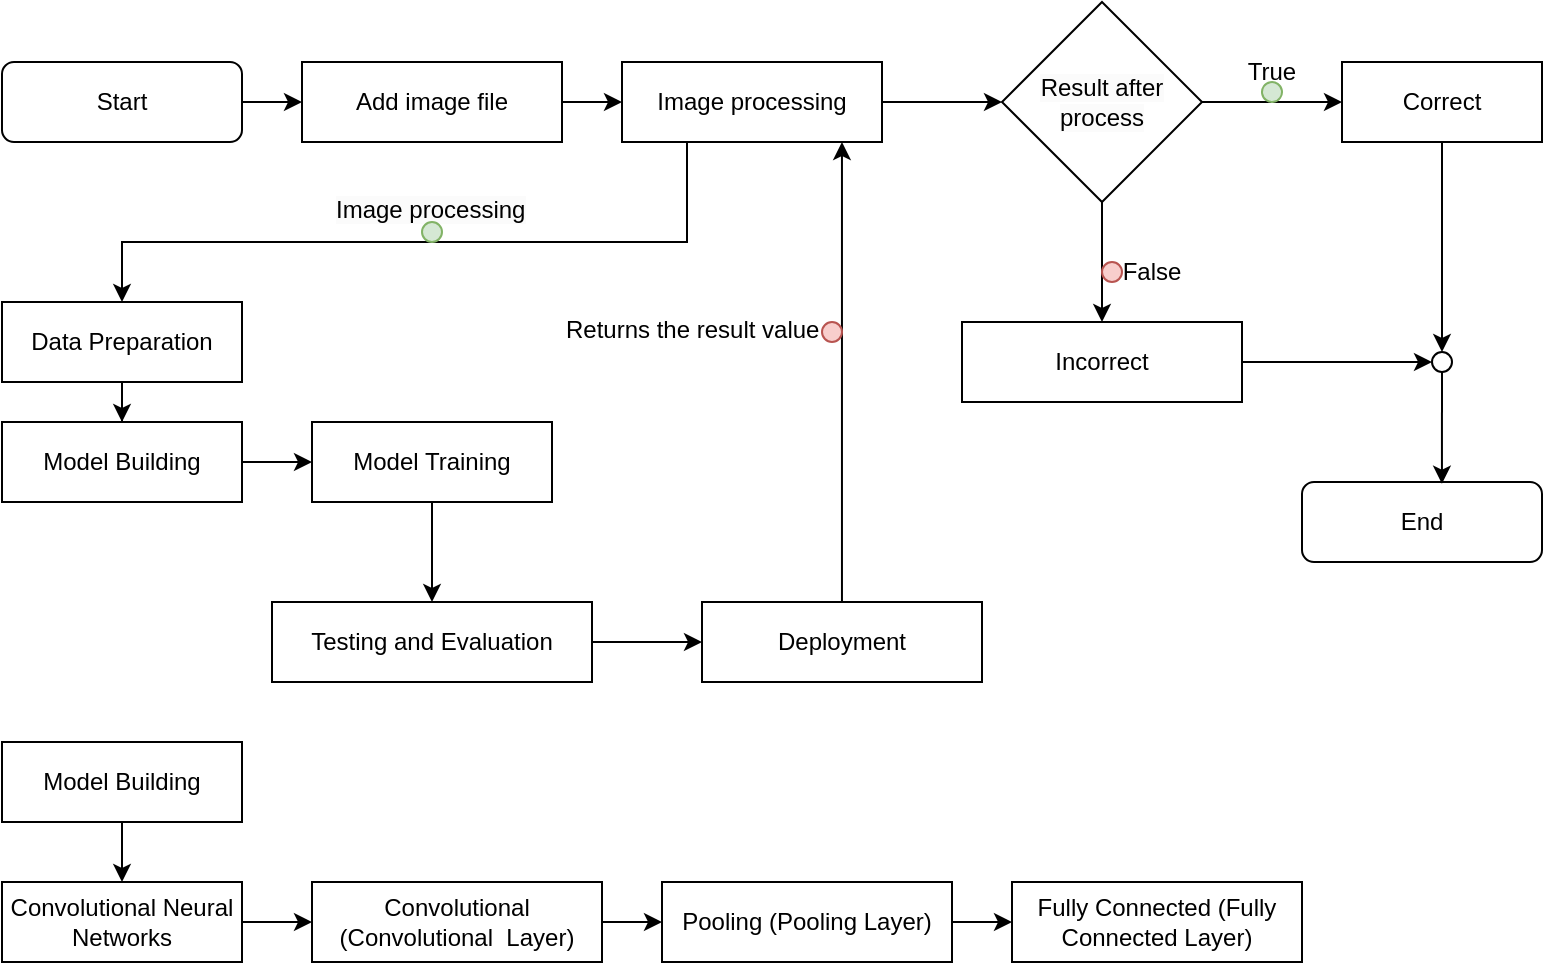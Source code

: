 <mxfile version="24.3.1" type="github">
  <diagram id="C5RBs43oDa-KdzZeNtuy" name="Page-1">
    <mxGraphModel dx="1290" dy="1393" grid="1" gridSize="10" guides="1" tooltips="1" connect="1" arrows="1" fold="1" page="1" pageScale="1" pageWidth="827" pageHeight="1169" math="0" shadow="0">
      <root>
        <mxCell id="WIyWlLk6GJQsqaUBKTNV-0" />
        <mxCell id="WIyWlLk6GJQsqaUBKTNV-1" parent="WIyWlLk6GJQsqaUBKTNV-0" />
        <mxCell id="iuT1NI7rebQySD4Z3-t--4" style="edgeStyle=orthogonalEdgeStyle;rounded=0;orthogonalLoop=1;jettySize=auto;html=1;" parent="WIyWlLk6GJQsqaUBKTNV-1" source="WIyWlLk6GJQsqaUBKTNV-3" target="iuT1NI7rebQySD4Z3-t--0" edge="1">
          <mxGeometry relative="1" as="geometry" />
        </mxCell>
        <mxCell id="WIyWlLk6GJQsqaUBKTNV-3" value="Start" style="rounded=1;whiteSpace=wrap;html=1;fontSize=12;glass=0;strokeWidth=1;shadow=0;" parent="WIyWlLk6GJQsqaUBKTNV-1" vertex="1">
          <mxGeometry x="50" y="100" width="120" height="40" as="geometry" />
        </mxCell>
        <mxCell id="iuT1NI7rebQySD4Z3-t--5" style="edgeStyle=orthogonalEdgeStyle;rounded=0;orthogonalLoop=1;jettySize=auto;html=1;entryX=0;entryY=0.5;entryDx=0;entryDy=0;" parent="WIyWlLk6GJQsqaUBKTNV-1" source="iuT1NI7rebQySD4Z3-t--0" target="iuT1NI7rebQySD4Z3-t--1" edge="1">
          <mxGeometry relative="1" as="geometry" />
        </mxCell>
        <mxCell id="iuT1NI7rebQySD4Z3-t--0" value="Add image file" style="rounded=0;whiteSpace=wrap;html=1;" parent="WIyWlLk6GJQsqaUBKTNV-1" vertex="1">
          <mxGeometry x="200" y="100" width="130" height="40" as="geometry" />
        </mxCell>
        <mxCell id="iuT1NI7rebQySD4Z3-t--6" style="edgeStyle=orthogonalEdgeStyle;rounded=0;orthogonalLoop=1;jettySize=auto;html=1;entryX=0;entryY=0.5;entryDx=0;entryDy=0;" parent="WIyWlLk6GJQsqaUBKTNV-1" source="iuT1NI7rebQySD4Z3-t--1" target="GDvugVk9gqOFG5cx1VYe-2" edge="1">
          <mxGeometry relative="1" as="geometry">
            <mxPoint x="520" y="120" as="targetPoint" />
          </mxGeometry>
        </mxCell>
        <mxCell id="GDvugVk9gqOFG5cx1VYe-24" style="edgeStyle=orthogonalEdgeStyle;rounded=0;orthogonalLoop=1;jettySize=auto;html=1;entryX=0.5;entryY=0;entryDx=0;entryDy=0;exitX=0.25;exitY=1;exitDx=0;exitDy=0;" edge="1" parent="WIyWlLk6GJQsqaUBKTNV-1" source="iuT1NI7rebQySD4Z3-t--1" target="GDvugVk9gqOFG5cx1VYe-9">
          <mxGeometry relative="1" as="geometry">
            <mxPoint x="425" y="150" as="sourcePoint" />
            <Array as="points">
              <mxPoint x="392" y="190" />
              <mxPoint x="110" y="190" />
            </Array>
          </mxGeometry>
        </mxCell>
        <mxCell id="iuT1NI7rebQySD4Z3-t--1" value="Image processing" style="rounded=0;whiteSpace=wrap;html=1;" parent="WIyWlLk6GJQsqaUBKTNV-1" vertex="1">
          <mxGeometry x="360" y="100" width="130" height="40" as="geometry" />
        </mxCell>
        <mxCell id="iuT1NI7rebQySD4Z3-t--10" style="edgeStyle=orthogonalEdgeStyle;rounded=0;orthogonalLoop=1;jettySize=auto;html=1;entryX=0.5;entryY=0;entryDx=0;entryDy=0;exitX=0.5;exitY=1;exitDx=0;exitDy=0;" parent="WIyWlLk6GJQsqaUBKTNV-1" source="GDvugVk9gqOFG5cx1VYe-2" target="iuT1NI7rebQySD4Z3-t--8" edge="1">
          <mxGeometry relative="1" as="geometry">
            <mxPoint x="591" y="123" as="sourcePoint" />
          </mxGeometry>
        </mxCell>
        <mxCell id="iuT1NI7rebQySD4Z3-t--11" style="edgeStyle=orthogonalEdgeStyle;rounded=0;orthogonalLoop=1;jettySize=auto;html=1;entryX=0;entryY=0.5;entryDx=0;entryDy=0;exitX=1;exitY=0.5;exitDx=0;exitDy=0;" parent="WIyWlLk6GJQsqaUBKTNV-1" source="GDvugVk9gqOFG5cx1VYe-2" target="iuT1NI7rebQySD4Z3-t--9" edge="1">
          <mxGeometry relative="1" as="geometry">
            <mxPoint x="660" y="120" as="sourcePoint" />
          </mxGeometry>
        </mxCell>
        <mxCell id="GDvugVk9gqOFG5cx1VYe-49" style="edgeStyle=orthogonalEdgeStyle;rounded=0;orthogonalLoop=1;jettySize=auto;html=1;entryX=0;entryY=0.5;entryDx=0;entryDy=0;" edge="1" parent="WIyWlLk6GJQsqaUBKTNV-1" source="iuT1NI7rebQySD4Z3-t--8" target="GDvugVk9gqOFG5cx1VYe-45">
          <mxGeometry relative="1" as="geometry" />
        </mxCell>
        <mxCell id="iuT1NI7rebQySD4Z3-t--8" value="Incorrect" style="rounded=0;whiteSpace=wrap;html=1;" parent="WIyWlLk6GJQsqaUBKTNV-1" vertex="1">
          <mxGeometry x="530" y="230" width="140" height="40" as="geometry" />
        </mxCell>
        <mxCell id="GDvugVk9gqOFG5cx1VYe-48" style="edgeStyle=orthogonalEdgeStyle;rounded=0;orthogonalLoop=1;jettySize=auto;html=1;entryX=0.5;entryY=0;entryDx=0;entryDy=0;" edge="1" parent="WIyWlLk6GJQsqaUBKTNV-1" source="iuT1NI7rebQySD4Z3-t--9" target="GDvugVk9gqOFG5cx1VYe-45">
          <mxGeometry relative="1" as="geometry" />
        </mxCell>
        <mxCell id="iuT1NI7rebQySD4Z3-t--9" value="Correct" style="rounded=0;whiteSpace=wrap;html=1;" parent="WIyWlLk6GJQsqaUBKTNV-1" vertex="1">
          <mxGeometry x="720" y="100" width="100" height="40" as="geometry" />
        </mxCell>
        <mxCell id="GDvugVk9gqOFG5cx1VYe-0" value="True" style="text;html=1;align=center;verticalAlign=middle;whiteSpace=wrap;rounded=0;" vertex="1" parent="WIyWlLk6GJQsqaUBKTNV-1">
          <mxGeometry x="655" y="90" width="60" height="30" as="geometry" />
        </mxCell>
        <mxCell id="GDvugVk9gqOFG5cx1VYe-1" value="False" style="text;html=1;align=center;verticalAlign=middle;whiteSpace=wrap;rounded=0;" vertex="1" parent="WIyWlLk6GJQsqaUBKTNV-1">
          <mxGeometry x="595" y="190" width="60" height="30" as="geometry" />
        </mxCell>
        <mxCell id="GDvugVk9gqOFG5cx1VYe-2" value="&lt;div&gt;&lt;br&gt;&lt;/div&gt;&lt;span style=&quot;color: rgb(0, 0, 0); font-family: Helvetica; font-size: 12px; font-style: normal; font-variant-ligatures: normal; font-variant-caps: normal; font-weight: 400; letter-spacing: normal; orphans: 2; text-align: center; text-indent: 0px; text-transform: none; widows: 2; word-spacing: 0px; -webkit-text-stroke-width: 0px; white-space: normal; background-color: rgb(251, 251, 251); text-decoration-thickness: initial; text-decoration-style: initial; text-decoration-color: initial; display: inline !important; float: none;&quot;&gt;Result after process&lt;/span&gt;&lt;div&gt;&lt;br&gt;&lt;/div&gt;" style="rhombus;whiteSpace=wrap;html=1;" vertex="1" parent="WIyWlLk6GJQsqaUBKTNV-1">
          <mxGeometry x="550" y="70" width="100" height="100" as="geometry" />
        </mxCell>
        <mxCell id="GDvugVk9gqOFG5cx1VYe-20" style="edgeStyle=orthogonalEdgeStyle;rounded=0;orthogonalLoop=1;jettySize=auto;html=1;entryX=0.5;entryY=0;entryDx=0;entryDy=0;" edge="1" parent="WIyWlLk6GJQsqaUBKTNV-1" source="GDvugVk9gqOFG5cx1VYe-9" target="GDvugVk9gqOFG5cx1VYe-16">
          <mxGeometry relative="1" as="geometry" />
        </mxCell>
        <mxCell id="GDvugVk9gqOFG5cx1VYe-9" value="Data Preparation" style="rounded=0;whiteSpace=wrap;html=1;" vertex="1" parent="WIyWlLk6GJQsqaUBKTNV-1">
          <mxGeometry x="50" y="220" width="120" height="40" as="geometry" />
        </mxCell>
        <mxCell id="GDvugVk9gqOFG5cx1VYe-21" style="edgeStyle=orthogonalEdgeStyle;rounded=0;orthogonalLoop=1;jettySize=auto;html=1;entryX=0;entryY=0.5;entryDx=0;entryDy=0;" edge="1" parent="WIyWlLk6GJQsqaUBKTNV-1" source="GDvugVk9gqOFG5cx1VYe-16" target="GDvugVk9gqOFG5cx1VYe-17">
          <mxGeometry relative="1" as="geometry" />
        </mxCell>
        <mxCell id="GDvugVk9gqOFG5cx1VYe-16" value="Model Building" style="rounded=0;whiteSpace=wrap;html=1;" vertex="1" parent="WIyWlLk6GJQsqaUBKTNV-1">
          <mxGeometry x="50" y="280" width="120" height="40" as="geometry" />
        </mxCell>
        <mxCell id="GDvugVk9gqOFG5cx1VYe-22" style="edgeStyle=orthogonalEdgeStyle;rounded=0;orthogonalLoop=1;jettySize=auto;html=1;entryX=0.5;entryY=0;entryDx=0;entryDy=0;" edge="1" parent="WIyWlLk6GJQsqaUBKTNV-1" source="GDvugVk9gqOFG5cx1VYe-17" target="GDvugVk9gqOFG5cx1VYe-18">
          <mxGeometry relative="1" as="geometry" />
        </mxCell>
        <mxCell id="GDvugVk9gqOFG5cx1VYe-17" value="Model Training" style="rounded=0;whiteSpace=wrap;html=1;" vertex="1" parent="WIyWlLk6GJQsqaUBKTNV-1">
          <mxGeometry x="205" y="280" width="120" height="40" as="geometry" />
        </mxCell>
        <mxCell id="GDvugVk9gqOFG5cx1VYe-23" style="edgeStyle=orthogonalEdgeStyle;rounded=0;orthogonalLoop=1;jettySize=auto;html=1;entryX=0;entryY=0.5;entryDx=0;entryDy=0;" edge="1" parent="WIyWlLk6GJQsqaUBKTNV-1" source="GDvugVk9gqOFG5cx1VYe-18" target="GDvugVk9gqOFG5cx1VYe-19">
          <mxGeometry relative="1" as="geometry" />
        </mxCell>
        <mxCell id="GDvugVk9gqOFG5cx1VYe-18" value="Testing and Evaluation" style="rounded=0;whiteSpace=wrap;html=1;" vertex="1" parent="WIyWlLk6GJQsqaUBKTNV-1">
          <mxGeometry x="185" y="370" width="160" height="40" as="geometry" />
        </mxCell>
        <mxCell id="GDvugVk9gqOFG5cx1VYe-26" style="edgeStyle=orthogonalEdgeStyle;rounded=0;orthogonalLoop=1;jettySize=auto;html=1;entryX=0.846;entryY=1;entryDx=0;entryDy=0;entryPerimeter=0;" edge="1" parent="WIyWlLk6GJQsqaUBKTNV-1" source="GDvugVk9gqOFG5cx1VYe-19" target="iuT1NI7rebQySD4Z3-t--1">
          <mxGeometry relative="1" as="geometry" />
        </mxCell>
        <mxCell id="GDvugVk9gqOFG5cx1VYe-19" value="Deployment" style="rounded=0;whiteSpace=wrap;html=1;" vertex="1" parent="WIyWlLk6GJQsqaUBKTNV-1">
          <mxGeometry x="400" y="370" width="140" height="40" as="geometry" />
        </mxCell>
        <mxCell id="GDvugVk9gqOFG5cx1VYe-25" value="&lt;span style=&quot;color: rgb(0, 0, 0); font-family: Helvetica; font-size: 12px; font-style: normal; font-variant-ligatures: normal; font-variant-caps: normal; font-weight: 400; letter-spacing: normal; orphans: 2; text-align: center; text-indent: 0px; text-transform: none; widows: 2; word-spacing: 0px; -webkit-text-stroke-width: 0px; white-space: normal; background-color: rgb(251, 251, 251); text-decoration-thickness: initial; text-decoration-style: initial; text-decoration-color: initial; display: inline !important; float: none;&quot;&gt;Image processing&lt;/span&gt;" style="text;whiteSpace=wrap;html=1;" vertex="1" parent="WIyWlLk6GJQsqaUBKTNV-1">
          <mxGeometry x="215" y="160" width="100" height="30" as="geometry" />
        </mxCell>
        <mxCell id="GDvugVk9gqOFG5cx1VYe-27" value="&lt;div style=&quot;text-align: center;&quot;&gt;Returns the result value&lt;/div&gt;" style="text;whiteSpace=wrap;html=1;" vertex="1" parent="WIyWlLk6GJQsqaUBKTNV-1">
          <mxGeometry x="330" y="220" width="140" height="30" as="geometry" />
        </mxCell>
        <mxCell id="GDvugVk9gqOFG5cx1VYe-28" value="" style="ellipse;whiteSpace=wrap;html=1;aspect=fixed;fillColor=#d5e8d4;strokeColor=#82b366;" vertex="1" parent="WIyWlLk6GJQsqaUBKTNV-1">
          <mxGeometry x="260" y="180" width="10" height="10" as="geometry" />
        </mxCell>
        <mxCell id="GDvugVk9gqOFG5cx1VYe-30" value="" style="ellipse;whiteSpace=wrap;html=1;aspect=fixed;fillColor=#f8cecc;strokeColor=#b85450;" vertex="1" parent="WIyWlLk6GJQsqaUBKTNV-1">
          <mxGeometry x="460" y="230" width="10" height="10" as="geometry" />
        </mxCell>
        <mxCell id="GDvugVk9gqOFG5cx1VYe-31" value="" style="ellipse;whiteSpace=wrap;html=1;aspect=fixed;fillColor=#d5e8d4;strokeColor=#82b366;rotation=-10;" vertex="1" parent="WIyWlLk6GJQsqaUBKTNV-1">
          <mxGeometry x="680" y="110" width="10" height="10" as="geometry" />
        </mxCell>
        <mxCell id="GDvugVk9gqOFG5cx1VYe-32" value="" style="ellipse;whiteSpace=wrap;html=1;aspect=fixed;fillColor=#f8cecc;strokeColor=#b85450;" vertex="1" parent="WIyWlLk6GJQsqaUBKTNV-1">
          <mxGeometry x="600" y="200" width="10" height="10" as="geometry" />
        </mxCell>
        <mxCell id="GDvugVk9gqOFG5cx1VYe-36" style="edgeStyle=orthogonalEdgeStyle;rounded=0;orthogonalLoop=1;jettySize=auto;html=1;entryX=0.5;entryY=0;entryDx=0;entryDy=0;" edge="1" parent="WIyWlLk6GJQsqaUBKTNV-1" source="GDvugVk9gqOFG5cx1VYe-34" target="GDvugVk9gqOFG5cx1VYe-35">
          <mxGeometry relative="1" as="geometry" />
        </mxCell>
        <mxCell id="GDvugVk9gqOFG5cx1VYe-34" value="Model Building" style="rounded=0;whiteSpace=wrap;html=1;" vertex="1" parent="WIyWlLk6GJQsqaUBKTNV-1">
          <mxGeometry x="50" y="440" width="120" height="40" as="geometry" />
        </mxCell>
        <mxCell id="GDvugVk9gqOFG5cx1VYe-40" style="edgeStyle=orthogonalEdgeStyle;rounded=0;orthogonalLoop=1;jettySize=auto;html=1;entryX=0;entryY=0.5;entryDx=0;entryDy=0;" edge="1" parent="WIyWlLk6GJQsqaUBKTNV-1" source="GDvugVk9gqOFG5cx1VYe-35" target="GDvugVk9gqOFG5cx1VYe-37">
          <mxGeometry relative="1" as="geometry" />
        </mxCell>
        <mxCell id="GDvugVk9gqOFG5cx1VYe-35" value="Convolutional Neural Networks" style="rounded=0;whiteSpace=wrap;html=1;" vertex="1" parent="WIyWlLk6GJQsqaUBKTNV-1">
          <mxGeometry x="50" y="510" width="120" height="40" as="geometry" />
        </mxCell>
        <mxCell id="GDvugVk9gqOFG5cx1VYe-41" style="edgeStyle=orthogonalEdgeStyle;rounded=0;orthogonalLoop=1;jettySize=auto;html=1;entryX=0;entryY=0.5;entryDx=0;entryDy=0;" edge="1" parent="WIyWlLk6GJQsqaUBKTNV-1" source="GDvugVk9gqOFG5cx1VYe-37" target="GDvugVk9gqOFG5cx1VYe-38">
          <mxGeometry relative="1" as="geometry" />
        </mxCell>
        <mxCell id="GDvugVk9gqOFG5cx1VYe-37" value="Convolutional (Convolutional&amp;nbsp; Layer)" style="rounded=0;whiteSpace=wrap;html=1;" vertex="1" parent="WIyWlLk6GJQsqaUBKTNV-1">
          <mxGeometry x="205" y="510" width="145" height="40" as="geometry" />
        </mxCell>
        <mxCell id="GDvugVk9gqOFG5cx1VYe-42" style="edgeStyle=orthogonalEdgeStyle;rounded=0;orthogonalLoop=1;jettySize=auto;html=1;entryX=0;entryY=0.5;entryDx=0;entryDy=0;" edge="1" parent="WIyWlLk6GJQsqaUBKTNV-1" source="GDvugVk9gqOFG5cx1VYe-38" target="GDvugVk9gqOFG5cx1VYe-39">
          <mxGeometry relative="1" as="geometry" />
        </mxCell>
        <mxCell id="GDvugVk9gqOFG5cx1VYe-38" value="Pooling (Pooling Layer)" style="rounded=0;whiteSpace=wrap;html=1;" vertex="1" parent="WIyWlLk6GJQsqaUBKTNV-1">
          <mxGeometry x="380" y="510" width="145" height="40" as="geometry" />
        </mxCell>
        <mxCell id="GDvugVk9gqOFG5cx1VYe-39" value="Fully Connected (Fully Connected Layer)" style="rounded=0;whiteSpace=wrap;html=1;" vertex="1" parent="WIyWlLk6GJQsqaUBKTNV-1">
          <mxGeometry x="555" y="510" width="145" height="40" as="geometry" />
        </mxCell>
        <mxCell id="GDvugVk9gqOFG5cx1VYe-44" value="End" style="rounded=1;whiteSpace=wrap;html=1;fontSize=12;glass=0;strokeWidth=1;shadow=0;" vertex="1" parent="WIyWlLk6GJQsqaUBKTNV-1">
          <mxGeometry x="700" y="310" width="120" height="40" as="geometry" />
        </mxCell>
        <mxCell id="GDvugVk9gqOFG5cx1VYe-45" value="" style="ellipse;whiteSpace=wrap;html=1;" vertex="1" parent="WIyWlLk6GJQsqaUBKTNV-1">
          <mxGeometry x="765" y="245" width="10" height="10" as="geometry" />
        </mxCell>
        <mxCell id="GDvugVk9gqOFG5cx1VYe-51" style="edgeStyle=orthogonalEdgeStyle;rounded=0;orthogonalLoop=1;jettySize=auto;html=1;entryX=0.583;entryY=0.021;entryDx=0;entryDy=0;entryPerimeter=0;" edge="1" parent="WIyWlLk6GJQsqaUBKTNV-1" source="GDvugVk9gqOFG5cx1VYe-45" target="GDvugVk9gqOFG5cx1VYe-44">
          <mxGeometry relative="1" as="geometry" />
        </mxCell>
      </root>
    </mxGraphModel>
  </diagram>
</mxfile>

